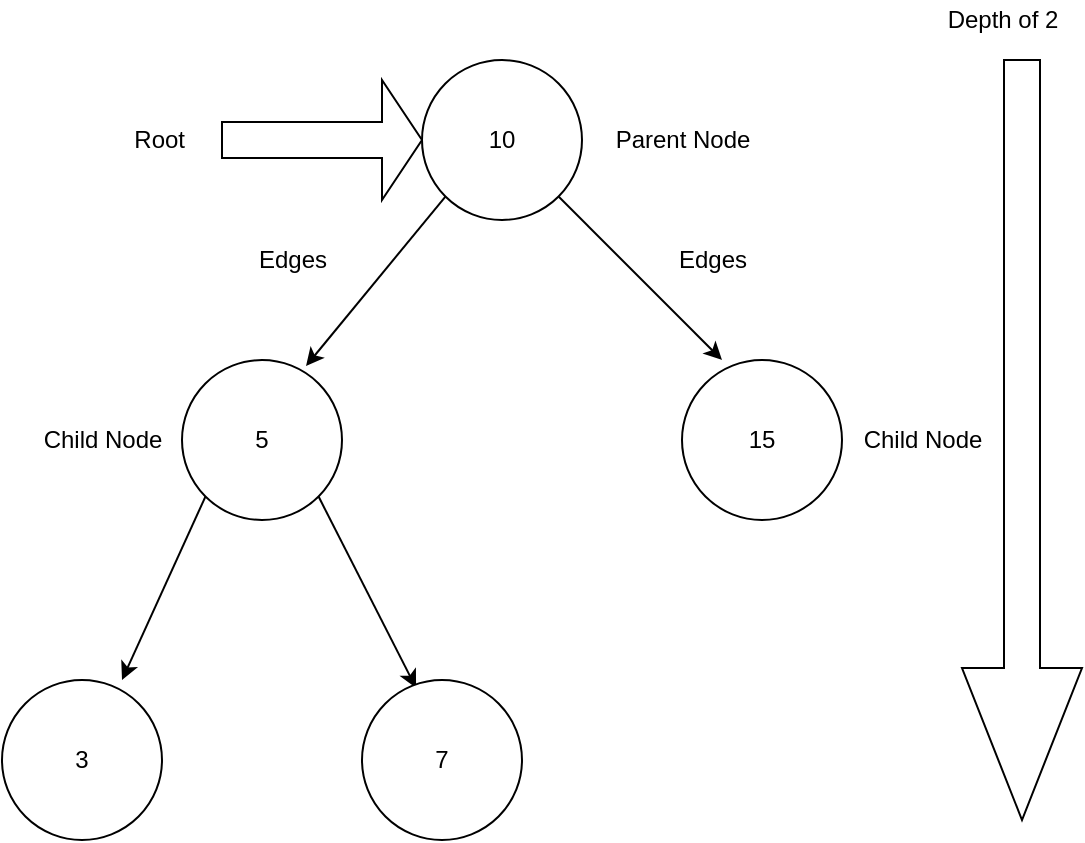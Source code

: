 <mxfile>
    <diagram id="X2VaQLowGoF8KHITg3g1" name="Page-1">
        <mxGraphModel dx="566" dy="680" grid="1" gridSize="10" guides="1" tooltips="1" connect="1" arrows="1" fold="1" page="1" pageScale="1" pageWidth="827" pageHeight="1169" math="0" shadow="0">
            <root>
                <mxCell id="0"/>
                <mxCell id="1" parent="0"/>
                <mxCell id="11" style="edgeStyle=none;html=1;exitX=0;exitY=1;exitDx=0;exitDy=0;entryX=0.775;entryY=0.038;entryDx=0;entryDy=0;entryPerimeter=0;" edge="1" parent="1" source="2" target="9">
                    <mxGeometry relative="1" as="geometry"/>
                </mxCell>
                <mxCell id="2" value="10" style="ellipse;whiteSpace=wrap;html=1;aspect=fixed;" vertex="1" parent="1">
                    <mxGeometry x="240" y="50" width="80" height="80" as="geometry"/>
                </mxCell>
                <mxCell id="3" value="" style="shape=singleArrow;whiteSpace=wrap;html=1;" vertex="1" parent="1">
                    <mxGeometry x="140" y="60" width="100" height="60" as="geometry"/>
                </mxCell>
                <mxCell id="4" value="Root&amp;nbsp;" style="text;html=1;align=center;verticalAlign=middle;resizable=0;points=[];autosize=1;strokeColor=none;fillColor=none;" vertex="1" parent="1">
                    <mxGeometry x="90" y="80" width="40" height="20" as="geometry"/>
                </mxCell>
                <mxCell id="6" value="Parent Node" style="text;html=1;align=center;verticalAlign=middle;resizable=0;points=[];autosize=1;strokeColor=none;fillColor=none;" vertex="1" parent="1">
                    <mxGeometry x="330" y="80" width="80" height="20" as="geometry"/>
                </mxCell>
                <mxCell id="19" style="edgeStyle=none;html=1;exitX=0;exitY=1;exitDx=0;exitDy=0;entryX=0.75;entryY=0;entryDx=0;entryDy=0;entryPerimeter=0;" edge="1" parent="1" source="9" target="17">
                    <mxGeometry relative="1" as="geometry"/>
                </mxCell>
                <mxCell id="20" style="edgeStyle=none;html=1;exitX=1;exitY=1;exitDx=0;exitDy=0;entryX=0.338;entryY=0.05;entryDx=0;entryDy=0;entryPerimeter=0;" edge="1" parent="1" source="9" target="18">
                    <mxGeometry relative="1" as="geometry"/>
                </mxCell>
                <mxCell id="9" value="5" style="ellipse;whiteSpace=wrap;html=1;aspect=fixed;" vertex="1" parent="1">
                    <mxGeometry x="120" y="200" width="80" height="80" as="geometry"/>
                </mxCell>
                <mxCell id="10" value="15" style="ellipse;whiteSpace=wrap;html=1;aspect=fixed;" vertex="1" parent="1">
                    <mxGeometry x="370" y="200" width="80" height="80" as="geometry"/>
                </mxCell>
                <mxCell id="12" style="edgeStyle=none;html=1;exitX=1;exitY=1;exitDx=0;exitDy=0;entryX=0.25;entryY=0;entryDx=0;entryDy=0;entryPerimeter=0;" edge="1" parent="1" source="2" target="10">
                    <mxGeometry relative="1" as="geometry"/>
                </mxCell>
                <mxCell id="13" value="Edges" style="text;html=1;align=center;verticalAlign=middle;resizable=0;points=[];autosize=1;strokeColor=none;fillColor=none;" vertex="1" parent="1">
                    <mxGeometry x="360" y="140" width="50" height="20" as="geometry"/>
                </mxCell>
                <mxCell id="14" value="Edges" style="text;html=1;align=center;verticalAlign=middle;resizable=0;points=[];autosize=1;strokeColor=none;fillColor=none;" vertex="1" parent="1">
                    <mxGeometry x="150" y="140" width="50" height="20" as="geometry"/>
                </mxCell>
                <mxCell id="15" value="Child Node" style="text;html=1;align=center;verticalAlign=middle;resizable=0;points=[];autosize=1;strokeColor=none;fillColor=none;" vertex="1" parent="1">
                    <mxGeometry x="40" y="230" width="80" height="20" as="geometry"/>
                </mxCell>
                <mxCell id="16" value="Child Node" style="text;html=1;align=center;verticalAlign=middle;resizable=0;points=[];autosize=1;strokeColor=none;fillColor=none;" vertex="1" parent="1">
                    <mxGeometry x="450" y="230" width="80" height="20" as="geometry"/>
                </mxCell>
                <mxCell id="17" value="3" style="ellipse;whiteSpace=wrap;html=1;aspect=fixed;" vertex="1" parent="1">
                    <mxGeometry x="30" y="360" width="80" height="80" as="geometry"/>
                </mxCell>
                <mxCell id="18" value="7" style="ellipse;whiteSpace=wrap;html=1;aspect=fixed;" vertex="1" parent="1">
                    <mxGeometry x="210" y="360" width="80" height="80" as="geometry"/>
                </mxCell>
                <mxCell id="21" value="" style="shape=singleArrow;whiteSpace=wrap;html=1;direction=south;" vertex="1" parent="1">
                    <mxGeometry x="510" y="50" width="60" height="380" as="geometry"/>
                </mxCell>
                <mxCell id="22" value="Depth of 2&lt;br&gt;" style="text;html=1;align=center;verticalAlign=middle;resizable=0;points=[];autosize=1;strokeColor=none;fillColor=none;" vertex="1" parent="1">
                    <mxGeometry x="495" y="20" width="70" height="20" as="geometry"/>
                </mxCell>
            </root>
        </mxGraphModel>
    </diagram>
</mxfile>